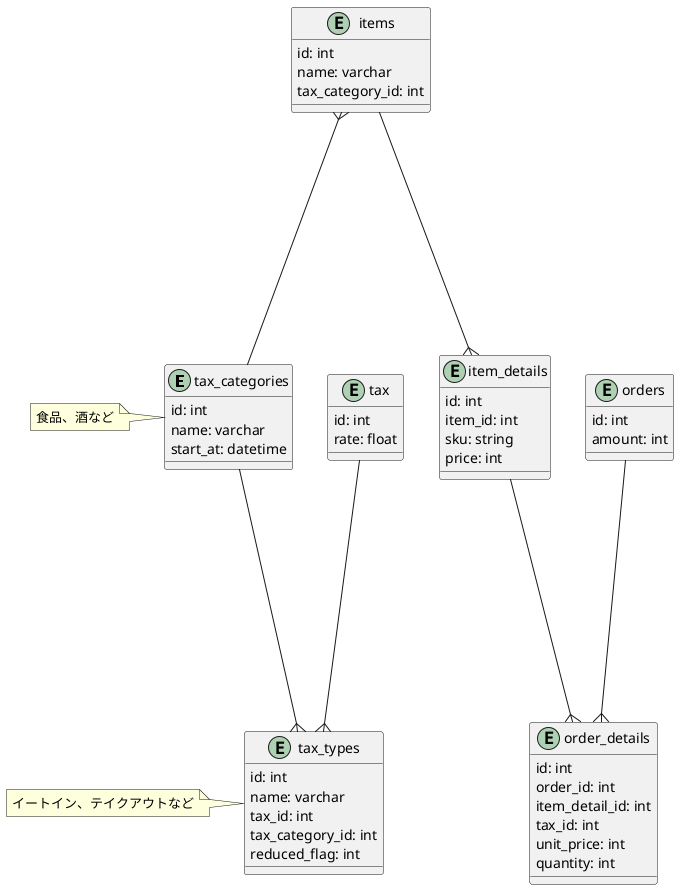 @startuml

entity "tax_categories" {
    id: int
    name: varchar
    start_at: datetime
}
note left : 食品、酒など

entity "tax_types" {
    id: int
    name: varchar
    tax_id: int
    tax_category_id: int
    reduced_flag: int
}
note left : イートイン、テイクアウトなど

entity "tax" {
    id: int
    rate: float
}

entity "items" {
    id: int
    name: varchar
    tax_category_id: int
}

entity "item_details" {
    id: int
    item_id: int
    sku: string
    price: int
}

entity "orders" {
    id: int
    amount: int
}

entity "order_details" {
    id: int
    order_id: int
    item_detail_id: int
    tax_id: int
    unit_price: int
    quantity: int
}

tax_categories -----{ tax_types
tax -----{ tax_types
items }----- tax_categories
items -----{ item_details
orders -----{ order_details
item_details -----{ order_details
@enduml